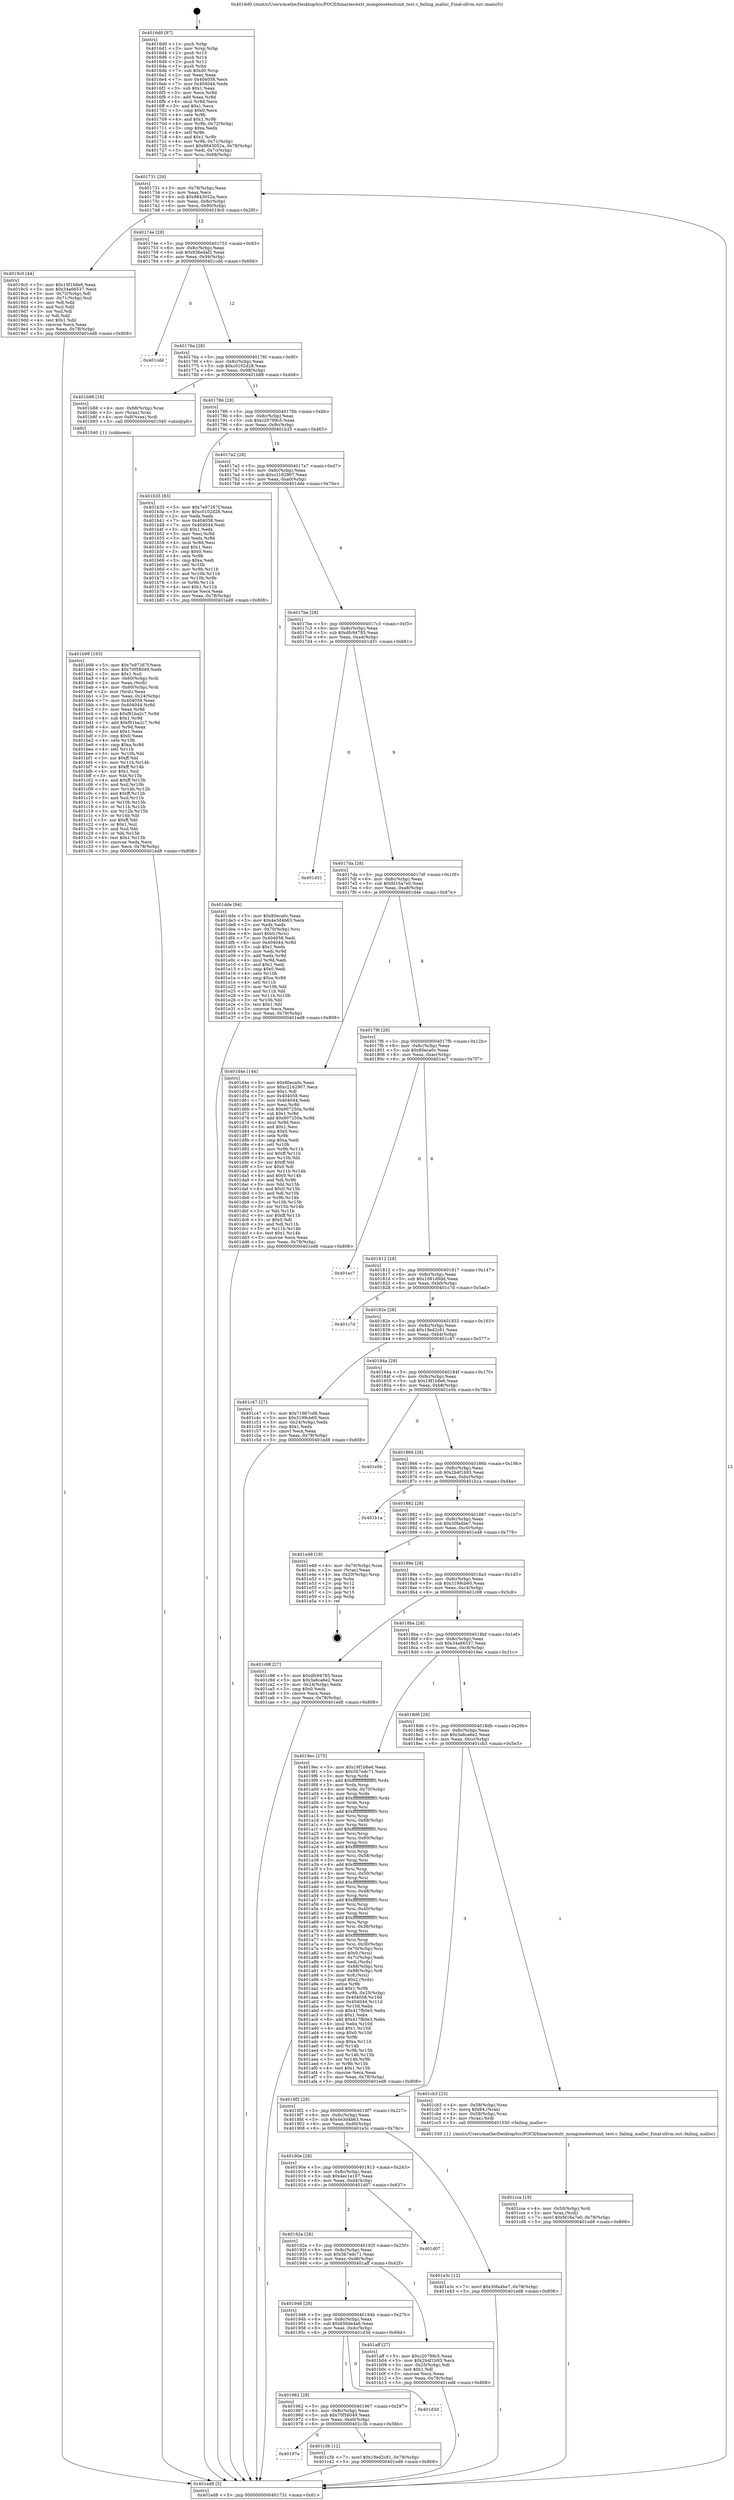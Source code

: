 digraph "0x4016d0" {
  label = "0x4016d0 (/mnt/c/Users/mathe/Desktop/tcc/POCII/binaries/extr_mongoosetestunit_test.c_failing_malloc_Final-ollvm.out::main(0))"
  labelloc = "t"
  node[shape=record]

  Entry [label="",width=0.3,height=0.3,shape=circle,fillcolor=black,style=filled]
  "0x401731" [label="{
     0x401731 [29]\l
     | [instrs]\l
     &nbsp;&nbsp;0x401731 \<+3\>: mov -0x78(%rbp),%eax\l
     &nbsp;&nbsp;0x401734 \<+2\>: mov %eax,%ecx\l
     &nbsp;&nbsp;0x401736 \<+6\>: sub $0x8843052a,%ecx\l
     &nbsp;&nbsp;0x40173c \<+6\>: mov %eax,-0x8c(%rbp)\l
     &nbsp;&nbsp;0x401742 \<+6\>: mov %ecx,-0x90(%rbp)\l
     &nbsp;&nbsp;0x401748 \<+6\>: je 00000000004019c0 \<main+0x2f0\>\l
  }"]
  "0x4019c0" [label="{
     0x4019c0 [44]\l
     | [instrs]\l
     &nbsp;&nbsp;0x4019c0 \<+5\>: mov $0x19f1b8e6,%eax\l
     &nbsp;&nbsp;0x4019c5 \<+5\>: mov $0x34a66537,%ecx\l
     &nbsp;&nbsp;0x4019ca \<+3\>: mov -0x72(%rbp),%dl\l
     &nbsp;&nbsp;0x4019cd \<+4\>: mov -0x71(%rbp),%sil\l
     &nbsp;&nbsp;0x4019d1 \<+3\>: mov %dl,%dil\l
     &nbsp;&nbsp;0x4019d4 \<+3\>: and %sil,%dil\l
     &nbsp;&nbsp;0x4019d7 \<+3\>: xor %sil,%dl\l
     &nbsp;&nbsp;0x4019da \<+3\>: or %dl,%dil\l
     &nbsp;&nbsp;0x4019dd \<+4\>: test $0x1,%dil\l
     &nbsp;&nbsp;0x4019e1 \<+3\>: cmovne %ecx,%eax\l
     &nbsp;&nbsp;0x4019e4 \<+3\>: mov %eax,-0x78(%rbp)\l
     &nbsp;&nbsp;0x4019e7 \<+5\>: jmp 0000000000401ed8 \<main+0x808\>\l
  }"]
  "0x40174e" [label="{
     0x40174e [28]\l
     | [instrs]\l
     &nbsp;&nbsp;0x40174e \<+5\>: jmp 0000000000401753 \<main+0x83\>\l
     &nbsp;&nbsp;0x401753 \<+6\>: mov -0x8c(%rbp),%eax\l
     &nbsp;&nbsp;0x401759 \<+5\>: sub $0x936edaf2,%eax\l
     &nbsp;&nbsp;0x40175e \<+6\>: mov %eax,-0x94(%rbp)\l
     &nbsp;&nbsp;0x401764 \<+6\>: je 0000000000401cdd \<main+0x60d\>\l
  }"]
  "0x401ed8" [label="{
     0x401ed8 [5]\l
     | [instrs]\l
     &nbsp;&nbsp;0x401ed8 \<+5\>: jmp 0000000000401731 \<main+0x61\>\l
  }"]
  "0x4016d0" [label="{
     0x4016d0 [97]\l
     | [instrs]\l
     &nbsp;&nbsp;0x4016d0 \<+1\>: push %rbp\l
     &nbsp;&nbsp;0x4016d1 \<+3\>: mov %rsp,%rbp\l
     &nbsp;&nbsp;0x4016d4 \<+2\>: push %r15\l
     &nbsp;&nbsp;0x4016d6 \<+2\>: push %r14\l
     &nbsp;&nbsp;0x4016d8 \<+2\>: push %r12\l
     &nbsp;&nbsp;0x4016da \<+1\>: push %rbx\l
     &nbsp;&nbsp;0x4016db \<+7\>: sub $0xd0,%rsp\l
     &nbsp;&nbsp;0x4016e2 \<+2\>: xor %eax,%eax\l
     &nbsp;&nbsp;0x4016e4 \<+7\>: mov 0x404058,%ecx\l
     &nbsp;&nbsp;0x4016eb \<+7\>: mov 0x404044,%edx\l
     &nbsp;&nbsp;0x4016f2 \<+3\>: sub $0x1,%eax\l
     &nbsp;&nbsp;0x4016f5 \<+3\>: mov %ecx,%r8d\l
     &nbsp;&nbsp;0x4016f8 \<+3\>: add %eax,%r8d\l
     &nbsp;&nbsp;0x4016fb \<+4\>: imul %r8d,%ecx\l
     &nbsp;&nbsp;0x4016ff \<+3\>: and $0x1,%ecx\l
     &nbsp;&nbsp;0x401702 \<+3\>: cmp $0x0,%ecx\l
     &nbsp;&nbsp;0x401705 \<+4\>: sete %r9b\l
     &nbsp;&nbsp;0x401709 \<+4\>: and $0x1,%r9b\l
     &nbsp;&nbsp;0x40170d \<+4\>: mov %r9b,-0x72(%rbp)\l
     &nbsp;&nbsp;0x401711 \<+3\>: cmp $0xa,%edx\l
     &nbsp;&nbsp;0x401714 \<+4\>: setl %r9b\l
     &nbsp;&nbsp;0x401718 \<+4\>: and $0x1,%r9b\l
     &nbsp;&nbsp;0x40171c \<+4\>: mov %r9b,-0x71(%rbp)\l
     &nbsp;&nbsp;0x401720 \<+7\>: movl $0x8843052a,-0x78(%rbp)\l
     &nbsp;&nbsp;0x401727 \<+3\>: mov %edi,-0x7c(%rbp)\l
     &nbsp;&nbsp;0x40172a \<+7\>: mov %rsi,-0x88(%rbp)\l
  }"]
  Exit [label="",width=0.3,height=0.3,shape=circle,fillcolor=black,style=filled,peripheries=2]
  "0x401cdd" [label="{
     0x401cdd\l
  }", style=dashed]
  "0x40176a" [label="{
     0x40176a [28]\l
     | [instrs]\l
     &nbsp;&nbsp;0x40176a \<+5\>: jmp 000000000040176f \<main+0x9f\>\l
     &nbsp;&nbsp;0x40176f \<+6\>: mov -0x8c(%rbp),%eax\l
     &nbsp;&nbsp;0x401775 \<+5\>: sub $0xc0102d28,%eax\l
     &nbsp;&nbsp;0x40177a \<+6\>: mov %eax,-0x98(%rbp)\l
     &nbsp;&nbsp;0x401780 \<+6\>: je 0000000000401b88 \<main+0x4b8\>\l
  }"]
  "0x401cca" [label="{
     0x401cca [19]\l
     | [instrs]\l
     &nbsp;&nbsp;0x401cca \<+4\>: mov -0x50(%rbp),%rdi\l
     &nbsp;&nbsp;0x401cce \<+3\>: mov %rax,(%rdi)\l
     &nbsp;&nbsp;0x401cd1 \<+7\>: movl $0xfd16a7e0,-0x78(%rbp)\l
     &nbsp;&nbsp;0x401cd8 \<+5\>: jmp 0000000000401ed8 \<main+0x808\>\l
  }"]
  "0x401b88" [label="{
     0x401b88 [16]\l
     | [instrs]\l
     &nbsp;&nbsp;0x401b88 \<+4\>: mov -0x68(%rbp),%rax\l
     &nbsp;&nbsp;0x401b8c \<+3\>: mov (%rax),%rax\l
     &nbsp;&nbsp;0x401b8f \<+4\>: mov 0x8(%rax),%rdi\l
     &nbsp;&nbsp;0x401b93 \<+5\>: call 0000000000401040 \<atoi@plt\>\l
     | [calls]\l
     &nbsp;&nbsp;0x401040 \{1\} (unknown)\l
  }"]
  "0x401786" [label="{
     0x401786 [28]\l
     | [instrs]\l
     &nbsp;&nbsp;0x401786 \<+5\>: jmp 000000000040178b \<main+0xbb\>\l
     &nbsp;&nbsp;0x40178b \<+6\>: mov -0x8c(%rbp),%eax\l
     &nbsp;&nbsp;0x401791 \<+5\>: sub $0xc20799c5,%eax\l
     &nbsp;&nbsp;0x401796 \<+6\>: mov %eax,-0x9c(%rbp)\l
     &nbsp;&nbsp;0x40179c \<+6\>: je 0000000000401b35 \<main+0x465\>\l
  }"]
  "0x40197e" [label="{
     0x40197e\l
  }", style=dashed]
  "0x401b35" [label="{
     0x401b35 [83]\l
     | [instrs]\l
     &nbsp;&nbsp;0x401b35 \<+5\>: mov $0x7e97267f,%eax\l
     &nbsp;&nbsp;0x401b3a \<+5\>: mov $0xc0102d28,%ecx\l
     &nbsp;&nbsp;0x401b3f \<+2\>: xor %edx,%edx\l
     &nbsp;&nbsp;0x401b41 \<+7\>: mov 0x404058,%esi\l
     &nbsp;&nbsp;0x401b48 \<+7\>: mov 0x404044,%edi\l
     &nbsp;&nbsp;0x401b4f \<+3\>: sub $0x1,%edx\l
     &nbsp;&nbsp;0x401b52 \<+3\>: mov %esi,%r8d\l
     &nbsp;&nbsp;0x401b55 \<+3\>: add %edx,%r8d\l
     &nbsp;&nbsp;0x401b58 \<+4\>: imul %r8d,%esi\l
     &nbsp;&nbsp;0x401b5c \<+3\>: and $0x1,%esi\l
     &nbsp;&nbsp;0x401b5f \<+3\>: cmp $0x0,%esi\l
     &nbsp;&nbsp;0x401b62 \<+4\>: sete %r9b\l
     &nbsp;&nbsp;0x401b66 \<+3\>: cmp $0xa,%edi\l
     &nbsp;&nbsp;0x401b69 \<+4\>: setl %r10b\l
     &nbsp;&nbsp;0x401b6d \<+3\>: mov %r9b,%r11b\l
     &nbsp;&nbsp;0x401b70 \<+3\>: and %r10b,%r11b\l
     &nbsp;&nbsp;0x401b73 \<+3\>: xor %r10b,%r9b\l
     &nbsp;&nbsp;0x401b76 \<+3\>: or %r9b,%r11b\l
     &nbsp;&nbsp;0x401b79 \<+4\>: test $0x1,%r11b\l
     &nbsp;&nbsp;0x401b7d \<+3\>: cmovne %ecx,%eax\l
     &nbsp;&nbsp;0x401b80 \<+3\>: mov %eax,-0x78(%rbp)\l
     &nbsp;&nbsp;0x401b83 \<+5\>: jmp 0000000000401ed8 \<main+0x808\>\l
  }"]
  "0x4017a2" [label="{
     0x4017a2 [28]\l
     | [instrs]\l
     &nbsp;&nbsp;0x4017a2 \<+5\>: jmp 00000000004017a7 \<main+0xd7\>\l
     &nbsp;&nbsp;0x4017a7 \<+6\>: mov -0x8c(%rbp),%eax\l
     &nbsp;&nbsp;0x4017ad \<+5\>: sub $0xc2162907,%eax\l
     &nbsp;&nbsp;0x4017b2 \<+6\>: mov %eax,-0xa0(%rbp)\l
     &nbsp;&nbsp;0x4017b8 \<+6\>: je 0000000000401dde \<main+0x70e\>\l
  }"]
  "0x401c3b" [label="{
     0x401c3b [12]\l
     | [instrs]\l
     &nbsp;&nbsp;0x401c3b \<+7\>: movl $0x19ed2c81,-0x78(%rbp)\l
     &nbsp;&nbsp;0x401c42 \<+5\>: jmp 0000000000401ed8 \<main+0x808\>\l
  }"]
  "0x401dde" [label="{
     0x401dde [94]\l
     | [instrs]\l
     &nbsp;&nbsp;0x401dde \<+5\>: mov $0x80eca0c,%eax\l
     &nbsp;&nbsp;0x401de3 \<+5\>: mov $0x4e3d4b63,%ecx\l
     &nbsp;&nbsp;0x401de8 \<+2\>: xor %edx,%edx\l
     &nbsp;&nbsp;0x401dea \<+4\>: mov -0x70(%rbp),%rsi\l
     &nbsp;&nbsp;0x401dee \<+6\>: movl $0x0,(%rsi)\l
     &nbsp;&nbsp;0x401df4 \<+7\>: mov 0x404058,%edi\l
     &nbsp;&nbsp;0x401dfb \<+8\>: mov 0x404044,%r8d\l
     &nbsp;&nbsp;0x401e03 \<+3\>: sub $0x1,%edx\l
     &nbsp;&nbsp;0x401e06 \<+3\>: mov %edi,%r9d\l
     &nbsp;&nbsp;0x401e09 \<+3\>: add %edx,%r9d\l
     &nbsp;&nbsp;0x401e0c \<+4\>: imul %r9d,%edi\l
     &nbsp;&nbsp;0x401e10 \<+3\>: and $0x1,%edi\l
     &nbsp;&nbsp;0x401e13 \<+3\>: cmp $0x0,%edi\l
     &nbsp;&nbsp;0x401e16 \<+4\>: sete %r10b\l
     &nbsp;&nbsp;0x401e1a \<+4\>: cmp $0xa,%r8d\l
     &nbsp;&nbsp;0x401e1e \<+4\>: setl %r11b\l
     &nbsp;&nbsp;0x401e22 \<+3\>: mov %r10b,%bl\l
     &nbsp;&nbsp;0x401e25 \<+3\>: and %r11b,%bl\l
     &nbsp;&nbsp;0x401e28 \<+3\>: xor %r11b,%r10b\l
     &nbsp;&nbsp;0x401e2b \<+3\>: or %r10b,%bl\l
     &nbsp;&nbsp;0x401e2e \<+3\>: test $0x1,%bl\l
     &nbsp;&nbsp;0x401e31 \<+3\>: cmovne %ecx,%eax\l
     &nbsp;&nbsp;0x401e34 \<+3\>: mov %eax,-0x78(%rbp)\l
     &nbsp;&nbsp;0x401e37 \<+5\>: jmp 0000000000401ed8 \<main+0x808\>\l
  }"]
  "0x4017be" [label="{
     0x4017be [28]\l
     | [instrs]\l
     &nbsp;&nbsp;0x4017be \<+5\>: jmp 00000000004017c3 \<main+0xf3\>\l
     &nbsp;&nbsp;0x4017c3 \<+6\>: mov -0x8c(%rbp),%eax\l
     &nbsp;&nbsp;0x4017c9 \<+5\>: sub $0xdfc94785,%eax\l
     &nbsp;&nbsp;0x4017ce \<+6\>: mov %eax,-0xa4(%rbp)\l
     &nbsp;&nbsp;0x4017d4 \<+6\>: je 0000000000401d31 \<main+0x661\>\l
  }"]
  "0x401962" [label="{
     0x401962 [28]\l
     | [instrs]\l
     &nbsp;&nbsp;0x401962 \<+5\>: jmp 0000000000401967 \<main+0x297\>\l
     &nbsp;&nbsp;0x401967 \<+6\>: mov -0x8c(%rbp),%eax\l
     &nbsp;&nbsp;0x40196d \<+5\>: sub $0x70f58049,%eax\l
     &nbsp;&nbsp;0x401972 \<+6\>: mov %eax,-0xe0(%rbp)\l
     &nbsp;&nbsp;0x401978 \<+6\>: je 0000000000401c3b \<main+0x56b\>\l
  }"]
  "0x401d31" [label="{
     0x401d31\l
  }", style=dashed]
  "0x4017da" [label="{
     0x4017da [28]\l
     | [instrs]\l
     &nbsp;&nbsp;0x4017da \<+5\>: jmp 00000000004017df \<main+0x10f\>\l
     &nbsp;&nbsp;0x4017df \<+6\>: mov -0x8c(%rbp),%eax\l
     &nbsp;&nbsp;0x4017e5 \<+5\>: sub $0xfd16a7e0,%eax\l
     &nbsp;&nbsp;0x4017ea \<+6\>: mov %eax,-0xa8(%rbp)\l
     &nbsp;&nbsp;0x4017f0 \<+6\>: je 0000000000401d4e \<main+0x67e\>\l
  }"]
  "0x401d3d" [label="{
     0x401d3d\l
  }", style=dashed]
  "0x401d4e" [label="{
     0x401d4e [144]\l
     | [instrs]\l
     &nbsp;&nbsp;0x401d4e \<+5\>: mov $0x80eca0c,%eax\l
     &nbsp;&nbsp;0x401d53 \<+5\>: mov $0xc2162907,%ecx\l
     &nbsp;&nbsp;0x401d58 \<+2\>: mov $0x1,%dl\l
     &nbsp;&nbsp;0x401d5a \<+7\>: mov 0x404058,%esi\l
     &nbsp;&nbsp;0x401d61 \<+7\>: mov 0x404044,%edi\l
     &nbsp;&nbsp;0x401d68 \<+3\>: mov %esi,%r8d\l
     &nbsp;&nbsp;0x401d6b \<+7\>: sub $0x907250a,%r8d\l
     &nbsp;&nbsp;0x401d72 \<+4\>: sub $0x1,%r8d\l
     &nbsp;&nbsp;0x401d76 \<+7\>: add $0x907250a,%r8d\l
     &nbsp;&nbsp;0x401d7d \<+4\>: imul %r8d,%esi\l
     &nbsp;&nbsp;0x401d81 \<+3\>: and $0x1,%esi\l
     &nbsp;&nbsp;0x401d84 \<+3\>: cmp $0x0,%esi\l
     &nbsp;&nbsp;0x401d87 \<+4\>: sete %r9b\l
     &nbsp;&nbsp;0x401d8b \<+3\>: cmp $0xa,%edi\l
     &nbsp;&nbsp;0x401d8e \<+4\>: setl %r10b\l
     &nbsp;&nbsp;0x401d92 \<+3\>: mov %r9b,%r11b\l
     &nbsp;&nbsp;0x401d95 \<+4\>: xor $0xff,%r11b\l
     &nbsp;&nbsp;0x401d99 \<+3\>: mov %r10b,%bl\l
     &nbsp;&nbsp;0x401d9c \<+3\>: xor $0xff,%bl\l
     &nbsp;&nbsp;0x401d9f \<+3\>: xor $0x0,%dl\l
     &nbsp;&nbsp;0x401da2 \<+3\>: mov %r11b,%r14b\l
     &nbsp;&nbsp;0x401da5 \<+4\>: and $0x0,%r14b\l
     &nbsp;&nbsp;0x401da9 \<+3\>: and %dl,%r9b\l
     &nbsp;&nbsp;0x401dac \<+3\>: mov %bl,%r15b\l
     &nbsp;&nbsp;0x401daf \<+4\>: and $0x0,%r15b\l
     &nbsp;&nbsp;0x401db3 \<+3\>: and %dl,%r10b\l
     &nbsp;&nbsp;0x401db6 \<+3\>: or %r9b,%r14b\l
     &nbsp;&nbsp;0x401db9 \<+3\>: or %r10b,%r15b\l
     &nbsp;&nbsp;0x401dbc \<+3\>: xor %r15b,%r14b\l
     &nbsp;&nbsp;0x401dbf \<+3\>: or %bl,%r11b\l
     &nbsp;&nbsp;0x401dc2 \<+4\>: xor $0xff,%r11b\l
     &nbsp;&nbsp;0x401dc6 \<+3\>: or $0x0,%dl\l
     &nbsp;&nbsp;0x401dc9 \<+3\>: and %dl,%r11b\l
     &nbsp;&nbsp;0x401dcc \<+3\>: or %r11b,%r14b\l
     &nbsp;&nbsp;0x401dcf \<+4\>: test $0x1,%r14b\l
     &nbsp;&nbsp;0x401dd3 \<+3\>: cmovne %ecx,%eax\l
     &nbsp;&nbsp;0x401dd6 \<+3\>: mov %eax,-0x78(%rbp)\l
     &nbsp;&nbsp;0x401dd9 \<+5\>: jmp 0000000000401ed8 \<main+0x808\>\l
  }"]
  "0x4017f6" [label="{
     0x4017f6 [28]\l
     | [instrs]\l
     &nbsp;&nbsp;0x4017f6 \<+5\>: jmp 00000000004017fb \<main+0x12b\>\l
     &nbsp;&nbsp;0x4017fb \<+6\>: mov -0x8c(%rbp),%eax\l
     &nbsp;&nbsp;0x401801 \<+5\>: sub $0x80eca0c,%eax\l
     &nbsp;&nbsp;0x401806 \<+6\>: mov %eax,-0xac(%rbp)\l
     &nbsp;&nbsp;0x40180c \<+6\>: je 0000000000401ec7 \<main+0x7f7\>\l
  }"]
  "0x401b98" [label="{
     0x401b98 [163]\l
     | [instrs]\l
     &nbsp;&nbsp;0x401b98 \<+5\>: mov $0x7e97267f,%ecx\l
     &nbsp;&nbsp;0x401b9d \<+5\>: mov $0x70f58049,%edx\l
     &nbsp;&nbsp;0x401ba2 \<+3\>: mov $0x1,%sil\l
     &nbsp;&nbsp;0x401ba5 \<+4\>: mov -0x60(%rbp),%rdi\l
     &nbsp;&nbsp;0x401ba9 \<+2\>: mov %eax,(%rdi)\l
     &nbsp;&nbsp;0x401bab \<+4\>: mov -0x60(%rbp),%rdi\l
     &nbsp;&nbsp;0x401baf \<+2\>: mov (%rdi),%eax\l
     &nbsp;&nbsp;0x401bb1 \<+3\>: mov %eax,-0x24(%rbp)\l
     &nbsp;&nbsp;0x401bb4 \<+7\>: mov 0x404058,%eax\l
     &nbsp;&nbsp;0x401bbb \<+8\>: mov 0x404044,%r8d\l
     &nbsp;&nbsp;0x401bc3 \<+3\>: mov %eax,%r9d\l
     &nbsp;&nbsp;0x401bc6 \<+7\>: sub $0xf91ba2c7,%r9d\l
     &nbsp;&nbsp;0x401bcd \<+4\>: sub $0x1,%r9d\l
     &nbsp;&nbsp;0x401bd1 \<+7\>: add $0xf91ba2c7,%r9d\l
     &nbsp;&nbsp;0x401bd8 \<+4\>: imul %r9d,%eax\l
     &nbsp;&nbsp;0x401bdc \<+3\>: and $0x1,%eax\l
     &nbsp;&nbsp;0x401bdf \<+3\>: cmp $0x0,%eax\l
     &nbsp;&nbsp;0x401be2 \<+4\>: sete %r10b\l
     &nbsp;&nbsp;0x401be6 \<+4\>: cmp $0xa,%r8d\l
     &nbsp;&nbsp;0x401bea \<+4\>: setl %r11b\l
     &nbsp;&nbsp;0x401bee \<+3\>: mov %r10b,%bl\l
     &nbsp;&nbsp;0x401bf1 \<+3\>: xor $0xff,%bl\l
     &nbsp;&nbsp;0x401bf4 \<+3\>: mov %r11b,%r14b\l
     &nbsp;&nbsp;0x401bf7 \<+4\>: xor $0xff,%r14b\l
     &nbsp;&nbsp;0x401bfb \<+4\>: xor $0x1,%sil\l
     &nbsp;&nbsp;0x401bff \<+3\>: mov %bl,%r15b\l
     &nbsp;&nbsp;0x401c02 \<+4\>: and $0xff,%r15b\l
     &nbsp;&nbsp;0x401c06 \<+3\>: and %sil,%r10b\l
     &nbsp;&nbsp;0x401c09 \<+3\>: mov %r14b,%r12b\l
     &nbsp;&nbsp;0x401c0c \<+4\>: and $0xff,%r12b\l
     &nbsp;&nbsp;0x401c10 \<+3\>: and %sil,%r11b\l
     &nbsp;&nbsp;0x401c13 \<+3\>: or %r10b,%r15b\l
     &nbsp;&nbsp;0x401c16 \<+3\>: or %r11b,%r12b\l
     &nbsp;&nbsp;0x401c19 \<+3\>: xor %r12b,%r15b\l
     &nbsp;&nbsp;0x401c1c \<+3\>: or %r14b,%bl\l
     &nbsp;&nbsp;0x401c1f \<+3\>: xor $0xff,%bl\l
     &nbsp;&nbsp;0x401c22 \<+4\>: or $0x1,%sil\l
     &nbsp;&nbsp;0x401c26 \<+3\>: and %sil,%bl\l
     &nbsp;&nbsp;0x401c29 \<+3\>: or %bl,%r15b\l
     &nbsp;&nbsp;0x401c2c \<+4\>: test $0x1,%r15b\l
     &nbsp;&nbsp;0x401c30 \<+3\>: cmovne %edx,%ecx\l
     &nbsp;&nbsp;0x401c33 \<+3\>: mov %ecx,-0x78(%rbp)\l
     &nbsp;&nbsp;0x401c36 \<+5\>: jmp 0000000000401ed8 \<main+0x808\>\l
  }"]
  "0x401ec7" [label="{
     0x401ec7\l
  }", style=dashed]
  "0x401812" [label="{
     0x401812 [28]\l
     | [instrs]\l
     &nbsp;&nbsp;0x401812 \<+5\>: jmp 0000000000401817 \<main+0x147\>\l
     &nbsp;&nbsp;0x401817 \<+6\>: mov -0x8c(%rbp),%eax\l
     &nbsp;&nbsp;0x40181d \<+5\>: sub $0x1081d9dd,%eax\l
     &nbsp;&nbsp;0x401822 \<+6\>: mov %eax,-0xb0(%rbp)\l
     &nbsp;&nbsp;0x401828 \<+6\>: je 0000000000401c7d \<main+0x5ad\>\l
  }"]
  "0x401946" [label="{
     0x401946 [28]\l
     | [instrs]\l
     &nbsp;&nbsp;0x401946 \<+5\>: jmp 000000000040194b \<main+0x27b\>\l
     &nbsp;&nbsp;0x40194b \<+6\>: mov -0x8c(%rbp),%eax\l
     &nbsp;&nbsp;0x401951 \<+5\>: sub $0x656de4a6,%eax\l
     &nbsp;&nbsp;0x401956 \<+6\>: mov %eax,-0xdc(%rbp)\l
     &nbsp;&nbsp;0x40195c \<+6\>: je 0000000000401d3d \<main+0x66d\>\l
  }"]
  "0x401c7d" [label="{
     0x401c7d\l
  }", style=dashed]
  "0x40182e" [label="{
     0x40182e [28]\l
     | [instrs]\l
     &nbsp;&nbsp;0x40182e \<+5\>: jmp 0000000000401833 \<main+0x163\>\l
     &nbsp;&nbsp;0x401833 \<+6\>: mov -0x8c(%rbp),%eax\l
     &nbsp;&nbsp;0x401839 \<+5\>: sub $0x19ed2c81,%eax\l
     &nbsp;&nbsp;0x40183e \<+6\>: mov %eax,-0xb4(%rbp)\l
     &nbsp;&nbsp;0x401844 \<+6\>: je 0000000000401c47 \<main+0x577\>\l
  }"]
  "0x401aff" [label="{
     0x401aff [27]\l
     | [instrs]\l
     &nbsp;&nbsp;0x401aff \<+5\>: mov $0xc20799c5,%eax\l
     &nbsp;&nbsp;0x401b04 \<+5\>: mov $0x2b4f1b93,%ecx\l
     &nbsp;&nbsp;0x401b09 \<+3\>: mov -0x25(%rbp),%dl\l
     &nbsp;&nbsp;0x401b0c \<+3\>: test $0x1,%dl\l
     &nbsp;&nbsp;0x401b0f \<+3\>: cmovne %ecx,%eax\l
     &nbsp;&nbsp;0x401b12 \<+3\>: mov %eax,-0x78(%rbp)\l
     &nbsp;&nbsp;0x401b15 \<+5\>: jmp 0000000000401ed8 \<main+0x808\>\l
  }"]
  "0x401c47" [label="{
     0x401c47 [27]\l
     | [instrs]\l
     &nbsp;&nbsp;0x401c47 \<+5\>: mov $0x71967cd8,%eax\l
     &nbsp;&nbsp;0x401c4c \<+5\>: mov $0x3199cb60,%ecx\l
     &nbsp;&nbsp;0x401c51 \<+3\>: mov -0x24(%rbp),%edx\l
     &nbsp;&nbsp;0x401c54 \<+3\>: cmp $0x1,%edx\l
     &nbsp;&nbsp;0x401c57 \<+3\>: cmovl %ecx,%eax\l
     &nbsp;&nbsp;0x401c5a \<+3\>: mov %eax,-0x78(%rbp)\l
     &nbsp;&nbsp;0x401c5d \<+5\>: jmp 0000000000401ed8 \<main+0x808\>\l
  }"]
  "0x40184a" [label="{
     0x40184a [28]\l
     | [instrs]\l
     &nbsp;&nbsp;0x40184a \<+5\>: jmp 000000000040184f \<main+0x17f\>\l
     &nbsp;&nbsp;0x40184f \<+6\>: mov -0x8c(%rbp),%eax\l
     &nbsp;&nbsp;0x401855 \<+5\>: sub $0x19f1b8e6,%eax\l
     &nbsp;&nbsp;0x40185a \<+6\>: mov %eax,-0xb8(%rbp)\l
     &nbsp;&nbsp;0x401860 \<+6\>: je 0000000000401e5b \<main+0x78b\>\l
  }"]
  "0x40192a" [label="{
     0x40192a [28]\l
     | [instrs]\l
     &nbsp;&nbsp;0x40192a \<+5\>: jmp 000000000040192f \<main+0x25f\>\l
     &nbsp;&nbsp;0x40192f \<+6\>: mov -0x8c(%rbp),%eax\l
     &nbsp;&nbsp;0x401935 \<+5\>: sub $0x5b7edc71,%eax\l
     &nbsp;&nbsp;0x40193a \<+6\>: mov %eax,-0xd8(%rbp)\l
     &nbsp;&nbsp;0x401940 \<+6\>: je 0000000000401aff \<main+0x42f\>\l
  }"]
  "0x401e5b" [label="{
     0x401e5b\l
  }", style=dashed]
  "0x401866" [label="{
     0x401866 [28]\l
     | [instrs]\l
     &nbsp;&nbsp;0x401866 \<+5\>: jmp 000000000040186b \<main+0x19b\>\l
     &nbsp;&nbsp;0x40186b \<+6\>: mov -0x8c(%rbp),%eax\l
     &nbsp;&nbsp;0x401871 \<+5\>: sub $0x2b4f1b93,%eax\l
     &nbsp;&nbsp;0x401876 \<+6\>: mov %eax,-0xbc(%rbp)\l
     &nbsp;&nbsp;0x40187c \<+6\>: je 0000000000401b1a \<main+0x44a\>\l
  }"]
  "0x401d07" [label="{
     0x401d07\l
  }", style=dashed]
  "0x401b1a" [label="{
     0x401b1a\l
  }", style=dashed]
  "0x401882" [label="{
     0x401882 [28]\l
     | [instrs]\l
     &nbsp;&nbsp;0x401882 \<+5\>: jmp 0000000000401887 \<main+0x1b7\>\l
     &nbsp;&nbsp;0x401887 \<+6\>: mov -0x8c(%rbp),%eax\l
     &nbsp;&nbsp;0x40188d \<+5\>: sub $0x30fa4be7,%eax\l
     &nbsp;&nbsp;0x401892 \<+6\>: mov %eax,-0xc0(%rbp)\l
     &nbsp;&nbsp;0x401898 \<+6\>: je 0000000000401e48 \<main+0x778\>\l
  }"]
  "0x40190e" [label="{
     0x40190e [28]\l
     | [instrs]\l
     &nbsp;&nbsp;0x40190e \<+5\>: jmp 0000000000401913 \<main+0x243\>\l
     &nbsp;&nbsp;0x401913 \<+6\>: mov -0x8c(%rbp),%eax\l
     &nbsp;&nbsp;0x401919 \<+5\>: sub $0x4ec1e167,%eax\l
     &nbsp;&nbsp;0x40191e \<+6\>: mov %eax,-0xd4(%rbp)\l
     &nbsp;&nbsp;0x401924 \<+6\>: je 0000000000401d07 \<main+0x637\>\l
  }"]
  "0x401e48" [label="{
     0x401e48 [19]\l
     | [instrs]\l
     &nbsp;&nbsp;0x401e48 \<+4\>: mov -0x70(%rbp),%rax\l
     &nbsp;&nbsp;0x401e4c \<+2\>: mov (%rax),%eax\l
     &nbsp;&nbsp;0x401e4e \<+4\>: lea -0x20(%rbp),%rsp\l
     &nbsp;&nbsp;0x401e52 \<+1\>: pop %rbx\l
     &nbsp;&nbsp;0x401e53 \<+2\>: pop %r12\l
     &nbsp;&nbsp;0x401e55 \<+2\>: pop %r14\l
     &nbsp;&nbsp;0x401e57 \<+2\>: pop %r15\l
     &nbsp;&nbsp;0x401e59 \<+1\>: pop %rbp\l
     &nbsp;&nbsp;0x401e5a \<+1\>: ret\l
  }"]
  "0x40189e" [label="{
     0x40189e [28]\l
     | [instrs]\l
     &nbsp;&nbsp;0x40189e \<+5\>: jmp 00000000004018a3 \<main+0x1d3\>\l
     &nbsp;&nbsp;0x4018a3 \<+6\>: mov -0x8c(%rbp),%eax\l
     &nbsp;&nbsp;0x4018a9 \<+5\>: sub $0x3199cb60,%eax\l
     &nbsp;&nbsp;0x4018ae \<+6\>: mov %eax,-0xc4(%rbp)\l
     &nbsp;&nbsp;0x4018b4 \<+6\>: je 0000000000401c98 \<main+0x5c8\>\l
  }"]
  "0x401e3c" [label="{
     0x401e3c [12]\l
     | [instrs]\l
     &nbsp;&nbsp;0x401e3c \<+7\>: movl $0x30fa4be7,-0x78(%rbp)\l
     &nbsp;&nbsp;0x401e43 \<+5\>: jmp 0000000000401ed8 \<main+0x808\>\l
  }"]
  "0x401c98" [label="{
     0x401c98 [27]\l
     | [instrs]\l
     &nbsp;&nbsp;0x401c98 \<+5\>: mov $0xdfc94785,%eax\l
     &nbsp;&nbsp;0x401c9d \<+5\>: mov $0x3a6ca6e2,%ecx\l
     &nbsp;&nbsp;0x401ca2 \<+3\>: mov -0x24(%rbp),%edx\l
     &nbsp;&nbsp;0x401ca5 \<+3\>: cmp $0x0,%edx\l
     &nbsp;&nbsp;0x401ca8 \<+3\>: cmove %ecx,%eax\l
     &nbsp;&nbsp;0x401cab \<+3\>: mov %eax,-0x78(%rbp)\l
     &nbsp;&nbsp;0x401cae \<+5\>: jmp 0000000000401ed8 \<main+0x808\>\l
  }"]
  "0x4018ba" [label="{
     0x4018ba [28]\l
     | [instrs]\l
     &nbsp;&nbsp;0x4018ba \<+5\>: jmp 00000000004018bf \<main+0x1ef\>\l
     &nbsp;&nbsp;0x4018bf \<+6\>: mov -0x8c(%rbp),%eax\l
     &nbsp;&nbsp;0x4018c5 \<+5\>: sub $0x34a66537,%eax\l
     &nbsp;&nbsp;0x4018ca \<+6\>: mov %eax,-0xc8(%rbp)\l
     &nbsp;&nbsp;0x4018d0 \<+6\>: je 00000000004019ec \<main+0x31c\>\l
  }"]
  "0x4018f2" [label="{
     0x4018f2 [28]\l
     | [instrs]\l
     &nbsp;&nbsp;0x4018f2 \<+5\>: jmp 00000000004018f7 \<main+0x227\>\l
     &nbsp;&nbsp;0x4018f7 \<+6\>: mov -0x8c(%rbp),%eax\l
     &nbsp;&nbsp;0x4018fd \<+5\>: sub $0x4e3d4b63,%eax\l
     &nbsp;&nbsp;0x401902 \<+6\>: mov %eax,-0xd0(%rbp)\l
     &nbsp;&nbsp;0x401908 \<+6\>: je 0000000000401e3c \<main+0x76c\>\l
  }"]
  "0x4019ec" [label="{
     0x4019ec [275]\l
     | [instrs]\l
     &nbsp;&nbsp;0x4019ec \<+5\>: mov $0x19f1b8e6,%eax\l
     &nbsp;&nbsp;0x4019f1 \<+5\>: mov $0x5b7edc71,%ecx\l
     &nbsp;&nbsp;0x4019f6 \<+3\>: mov %rsp,%rdx\l
     &nbsp;&nbsp;0x4019f9 \<+4\>: add $0xfffffffffffffff0,%rdx\l
     &nbsp;&nbsp;0x4019fd \<+3\>: mov %rdx,%rsp\l
     &nbsp;&nbsp;0x401a00 \<+4\>: mov %rdx,-0x70(%rbp)\l
     &nbsp;&nbsp;0x401a04 \<+3\>: mov %rsp,%rdx\l
     &nbsp;&nbsp;0x401a07 \<+4\>: add $0xfffffffffffffff0,%rdx\l
     &nbsp;&nbsp;0x401a0b \<+3\>: mov %rdx,%rsp\l
     &nbsp;&nbsp;0x401a0e \<+3\>: mov %rsp,%rsi\l
     &nbsp;&nbsp;0x401a11 \<+4\>: add $0xfffffffffffffff0,%rsi\l
     &nbsp;&nbsp;0x401a15 \<+3\>: mov %rsi,%rsp\l
     &nbsp;&nbsp;0x401a18 \<+4\>: mov %rsi,-0x68(%rbp)\l
     &nbsp;&nbsp;0x401a1c \<+3\>: mov %rsp,%rsi\l
     &nbsp;&nbsp;0x401a1f \<+4\>: add $0xfffffffffffffff0,%rsi\l
     &nbsp;&nbsp;0x401a23 \<+3\>: mov %rsi,%rsp\l
     &nbsp;&nbsp;0x401a26 \<+4\>: mov %rsi,-0x60(%rbp)\l
     &nbsp;&nbsp;0x401a2a \<+3\>: mov %rsp,%rsi\l
     &nbsp;&nbsp;0x401a2d \<+4\>: add $0xfffffffffffffff0,%rsi\l
     &nbsp;&nbsp;0x401a31 \<+3\>: mov %rsi,%rsp\l
     &nbsp;&nbsp;0x401a34 \<+4\>: mov %rsi,-0x58(%rbp)\l
     &nbsp;&nbsp;0x401a38 \<+3\>: mov %rsp,%rsi\l
     &nbsp;&nbsp;0x401a3b \<+4\>: add $0xfffffffffffffff0,%rsi\l
     &nbsp;&nbsp;0x401a3f \<+3\>: mov %rsi,%rsp\l
     &nbsp;&nbsp;0x401a42 \<+4\>: mov %rsi,-0x50(%rbp)\l
     &nbsp;&nbsp;0x401a46 \<+3\>: mov %rsp,%rsi\l
     &nbsp;&nbsp;0x401a49 \<+4\>: add $0xfffffffffffffff0,%rsi\l
     &nbsp;&nbsp;0x401a4d \<+3\>: mov %rsi,%rsp\l
     &nbsp;&nbsp;0x401a50 \<+4\>: mov %rsi,-0x48(%rbp)\l
     &nbsp;&nbsp;0x401a54 \<+3\>: mov %rsp,%rsi\l
     &nbsp;&nbsp;0x401a57 \<+4\>: add $0xfffffffffffffff0,%rsi\l
     &nbsp;&nbsp;0x401a5b \<+3\>: mov %rsi,%rsp\l
     &nbsp;&nbsp;0x401a5e \<+4\>: mov %rsi,-0x40(%rbp)\l
     &nbsp;&nbsp;0x401a62 \<+3\>: mov %rsp,%rsi\l
     &nbsp;&nbsp;0x401a65 \<+4\>: add $0xfffffffffffffff0,%rsi\l
     &nbsp;&nbsp;0x401a69 \<+3\>: mov %rsi,%rsp\l
     &nbsp;&nbsp;0x401a6c \<+4\>: mov %rsi,-0x38(%rbp)\l
     &nbsp;&nbsp;0x401a70 \<+3\>: mov %rsp,%rsi\l
     &nbsp;&nbsp;0x401a73 \<+4\>: add $0xfffffffffffffff0,%rsi\l
     &nbsp;&nbsp;0x401a77 \<+3\>: mov %rsi,%rsp\l
     &nbsp;&nbsp;0x401a7a \<+4\>: mov %rsi,-0x30(%rbp)\l
     &nbsp;&nbsp;0x401a7e \<+4\>: mov -0x70(%rbp),%rsi\l
     &nbsp;&nbsp;0x401a82 \<+6\>: movl $0x0,(%rsi)\l
     &nbsp;&nbsp;0x401a88 \<+3\>: mov -0x7c(%rbp),%edi\l
     &nbsp;&nbsp;0x401a8b \<+2\>: mov %edi,(%rdx)\l
     &nbsp;&nbsp;0x401a8d \<+4\>: mov -0x68(%rbp),%rsi\l
     &nbsp;&nbsp;0x401a91 \<+7\>: mov -0x88(%rbp),%r8\l
     &nbsp;&nbsp;0x401a98 \<+3\>: mov %r8,(%rsi)\l
     &nbsp;&nbsp;0x401a9b \<+3\>: cmpl $0x2,(%rdx)\l
     &nbsp;&nbsp;0x401a9e \<+4\>: setne %r9b\l
     &nbsp;&nbsp;0x401aa2 \<+4\>: and $0x1,%r9b\l
     &nbsp;&nbsp;0x401aa6 \<+4\>: mov %r9b,-0x25(%rbp)\l
     &nbsp;&nbsp;0x401aaa \<+8\>: mov 0x404058,%r10d\l
     &nbsp;&nbsp;0x401ab2 \<+8\>: mov 0x404044,%r11d\l
     &nbsp;&nbsp;0x401aba \<+3\>: mov %r10d,%ebx\l
     &nbsp;&nbsp;0x401abd \<+6\>: sub $0x417fb0e3,%ebx\l
     &nbsp;&nbsp;0x401ac3 \<+3\>: sub $0x1,%ebx\l
     &nbsp;&nbsp;0x401ac6 \<+6\>: add $0x417fb0e3,%ebx\l
     &nbsp;&nbsp;0x401acc \<+4\>: imul %ebx,%r10d\l
     &nbsp;&nbsp;0x401ad0 \<+4\>: and $0x1,%r10d\l
     &nbsp;&nbsp;0x401ad4 \<+4\>: cmp $0x0,%r10d\l
     &nbsp;&nbsp;0x401ad8 \<+4\>: sete %r9b\l
     &nbsp;&nbsp;0x401adc \<+4\>: cmp $0xa,%r11d\l
     &nbsp;&nbsp;0x401ae0 \<+4\>: setl %r14b\l
     &nbsp;&nbsp;0x401ae4 \<+3\>: mov %r9b,%r15b\l
     &nbsp;&nbsp;0x401ae7 \<+3\>: and %r14b,%r15b\l
     &nbsp;&nbsp;0x401aea \<+3\>: xor %r14b,%r9b\l
     &nbsp;&nbsp;0x401aed \<+3\>: or %r9b,%r15b\l
     &nbsp;&nbsp;0x401af0 \<+4\>: test $0x1,%r15b\l
     &nbsp;&nbsp;0x401af4 \<+3\>: cmovne %ecx,%eax\l
     &nbsp;&nbsp;0x401af7 \<+3\>: mov %eax,-0x78(%rbp)\l
     &nbsp;&nbsp;0x401afa \<+5\>: jmp 0000000000401ed8 \<main+0x808\>\l
  }"]
  "0x4018d6" [label="{
     0x4018d6 [28]\l
     | [instrs]\l
     &nbsp;&nbsp;0x4018d6 \<+5\>: jmp 00000000004018db \<main+0x20b\>\l
     &nbsp;&nbsp;0x4018db \<+6\>: mov -0x8c(%rbp),%eax\l
     &nbsp;&nbsp;0x4018e1 \<+5\>: sub $0x3a6ca6e2,%eax\l
     &nbsp;&nbsp;0x4018e6 \<+6\>: mov %eax,-0xcc(%rbp)\l
     &nbsp;&nbsp;0x4018ec \<+6\>: je 0000000000401cb3 \<main+0x5e3\>\l
  }"]
  "0x401cb3" [label="{
     0x401cb3 [23]\l
     | [instrs]\l
     &nbsp;&nbsp;0x401cb3 \<+4\>: mov -0x58(%rbp),%rax\l
     &nbsp;&nbsp;0x401cb7 \<+7\>: movq $0x64,(%rax)\l
     &nbsp;&nbsp;0x401cbe \<+4\>: mov -0x58(%rbp),%rax\l
     &nbsp;&nbsp;0x401cc2 \<+3\>: mov (%rax),%rdi\l
     &nbsp;&nbsp;0x401cc5 \<+5\>: call 0000000000401550 \<failing_malloc\>\l
     | [calls]\l
     &nbsp;&nbsp;0x401550 \{1\} (/mnt/c/Users/mathe/Desktop/tcc/POCII/binaries/extr_mongoosetestunit_test.c_failing_malloc_Final-ollvm.out::failing_malloc)\l
  }"]
  Entry -> "0x4016d0" [label=" 1"]
  "0x401731" -> "0x4019c0" [label=" 1"]
  "0x401731" -> "0x40174e" [label=" 12"]
  "0x4019c0" -> "0x401ed8" [label=" 1"]
  "0x4016d0" -> "0x401731" [label=" 1"]
  "0x401ed8" -> "0x401731" [label=" 12"]
  "0x401e48" -> Exit [label=" 1"]
  "0x40174e" -> "0x401cdd" [label=" 0"]
  "0x40174e" -> "0x40176a" [label=" 12"]
  "0x401e3c" -> "0x401ed8" [label=" 1"]
  "0x40176a" -> "0x401b88" [label=" 1"]
  "0x40176a" -> "0x401786" [label=" 11"]
  "0x401dde" -> "0x401ed8" [label=" 1"]
  "0x401786" -> "0x401b35" [label=" 1"]
  "0x401786" -> "0x4017a2" [label=" 10"]
  "0x401d4e" -> "0x401ed8" [label=" 1"]
  "0x4017a2" -> "0x401dde" [label=" 1"]
  "0x4017a2" -> "0x4017be" [label=" 9"]
  "0x401cca" -> "0x401ed8" [label=" 1"]
  "0x4017be" -> "0x401d31" [label=" 0"]
  "0x4017be" -> "0x4017da" [label=" 9"]
  "0x401c98" -> "0x401ed8" [label=" 1"]
  "0x4017da" -> "0x401d4e" [label=" 1"]
  "0x4017da" -> "0x4017f6" [label=" 8"]
  "0x401c47" -> "0x401ed8" [label=" 1"]
  "0x4017f6" -> "0x401ec7" [label=" 0"]
  "0x4017f6" -> "0x401812" [label=" 8"]
  "0x401962" -> "0x40197e" [label=" 0"]
  "0x401812" -> "0x401c7d" [label=" 0"]
  "0x401812" -> "0x40182e" [label=" 8"]
  "0x401962" -> "0x401c3b" [label=" 1"]
  "0x40182e" -> "0x401c47" [label=" 1"]
  "0x40182e" -> "0x40184a" [label=" 7"]
  "0x401cb3" -> "0x401cca" [label=" 1"]
  "0x40184a" -> "0x401e5b" [label=" 0"]
  "0x40184a" -> "0x401866" [label=" 7"]
  "0x401946" -> "0x401d3d" [label=" 0"]
  "0x401866" -> "0x401b1a" [label=" 0"]
  "0x401866" -> "0x401882" [label=" 7"]
  "0x401c3b" -> "0x401ed8" [label=" 1"]
  "0x401882" -> "0x401e48" [label=" 1"]
  "0x401882" -> "0x40189e" [label=" 6"]
  "0x401b88" -> "0x401b98" [label=" 1"]
  "0x40189e" -> "0x401c98" [label=" 1"]
  "0x40189e" -> "0x4018ba" [label=" 5"]
  "0x401b35" -> "0x401ed8" [label=" 1"]
  "0x4018ba" -> "0x4019ec" [label=" 1"]
  "0x4018ba" -> "0x4018d6" [label=" 4"]
  "0x40192a" -> "0x401946" [label=" 1"]
  "0x4019ec" -> "0x401ed8" [label=" 1"]
  "0x40192a" -> "0x401aff" [label=" 1"]
  "0x4018d6" -> "0x401cb3" [label=" 1"]
  "0x4018d6" -> "0x4018f2" [label=" 3"]
  "0x401aff" -> "0x401ed8" [label=" 1"]
  "0x4018f2" -> "0x401e3c" [label=" 1"]
  "0x4018f2" -> "0x40190e" [label=" 2"]
  "0x401b98" -> "0x401ed8" [label=" 1"]
  "0x40190e" -> "0x401d07" [label=" 0"]
  "0x40190e" -> "0x40192a" [label=" 2"]
  "0x401946" -> "0x401962" [label=" 1"]
}
